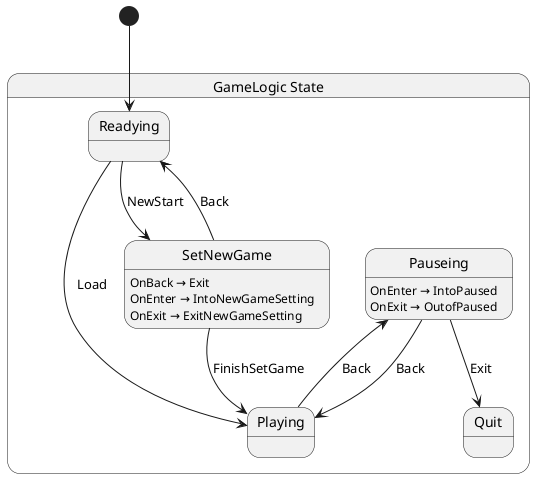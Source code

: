 @startuml GameLogic
state "GameLogic State" as Nanomachine_GameLogic_State {
  state "Pauseing" as Nanomachine_GameLogic_State_Pauseing
  state "Playing" as Nanomachine_GameLogic_State_Playing
  state "Quit" as Nanomachine_GameLogic_State_Quit
  state "Readying" as Nanomachine_GameLogic_State_Readying
  state "SetNewGame" as Nanomachine_GameLogic_State_SetNewGame
}

Nanomachine_GameLogic_State_Pauseing --> Nanomachine_GameLogic_State_Playing : Back
Nanomachine_GameLogic_State_Pauseing --> Nanomachine_GameLogic_State_Quit : Exit
Nanomachine_GameLogic_State_Playing --> Nanomachine_GameLogic_State_Pauseing : Back
Nanomachine_GameLogic_State_Readying --> Nanomachine_GameLogic_State_Playing : Load
Nanomachine_GameLogic_State_Readying --> Nanomachine_GameLogic_State_SetNewGame : NewStart
Nanomachine_GameLogic_State_SetNewGame --> Nanomachine_GameLogic_State_Playing : FinishSetGame
Nanomachine_GameLogic_State_SetNewGame --> Nanomachine_GameLogic_State_Readying : Back

Nanomachine_GameLogic_State_Pauseing : OnEnter → IntoPaused
Nanomachine_GameLogic_State_Pauseing : OnExit → OutofPaused
Nanomachine_GameLogic_State_SetNewGame : OnBack → Exit
Nanomachine_GameLogic_State_SetNewGame : OnEnter → IntoNewGameSetting
Nanomachine_GameLogic_State_SetNewGame : OnExit → ExitNewGameSetting

[*] --> Nanomachine_GameLogic_State_Readying
@enduml